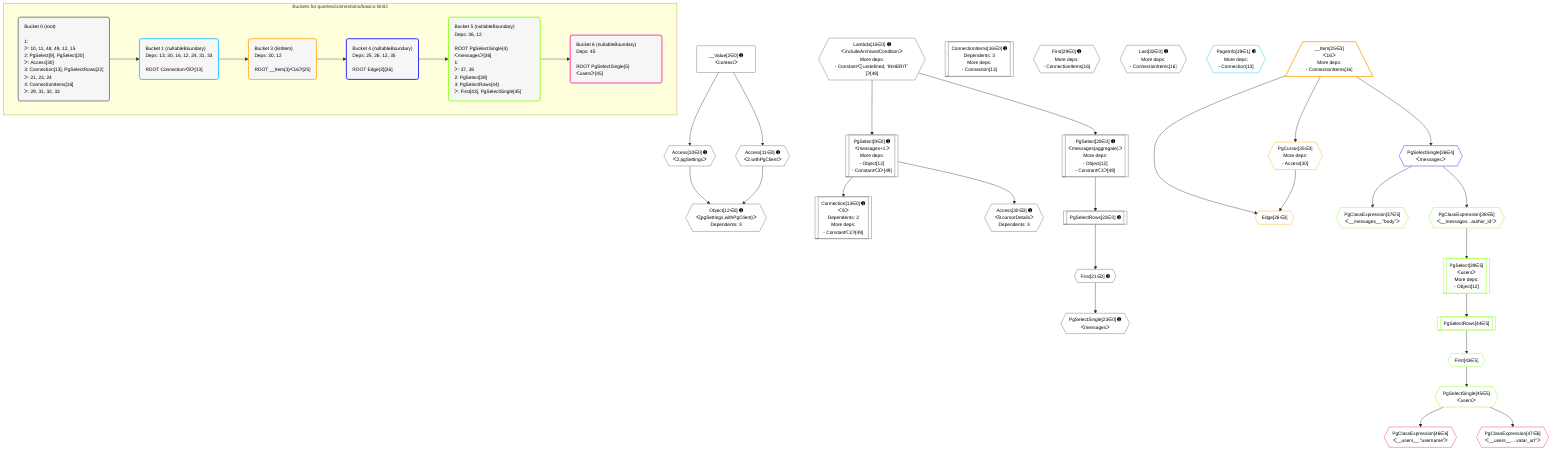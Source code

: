 %%{init: {'themeVariables': { 'fontSize': '12px'}}}%%
graph TD
    classDef path fill:#eee,stroke:#000,color:#000
    classDef plan fill:#fff,stroke-width:1px,color:#000
    classDef itemplan fill:#fff,stroke-width:2px,color:#000
    classDef unbatchedplan fill:#dff,stroke-width:1px,color:#000
    classDef sideeffectplan fill:#fcc,stroke-width:2px,color:#000
    classDef bucket fill:#f6f6f6,color:#000,stroke-width:2px,text-align:left

    subgraph "Buckets for queries/connections/basics-limit3"
    Bucket0("Bucket 0 (root)<br /><br />1: <br />ᐳ: 10, 11, 48, 49, 12, 15<br />2: PgSelect[9], PgSelect[20]<br />ᐳ: Access[30]<br />3: Connection[13], PgSelectRows[22]<br />ᐳ: 21, 23, 24<br />4: ConnectionItems[16]<br />ᐳ: 29, 31, 32, 33"):::bucket
    Bucket1("Bucket 1 (nullableBoundary)<br />Deps: 13, 30, 16, 12, 24, 31, 33<br /><br />ROOT Connectionᐸ9ᐳ[13]"):::bucket
    Bucket3("Bucket 3 (listItem)<br />Deps: 30, 12<br /><br />ROOT __Item{3}ᐸ16ᐳ[25]"):::bucket
    Bucket4("Bucket 4 (nullableBoundary)<br />Deps: 25, 26, 12, 35<br /><br />ROOT Edge{3}[26]"):::bucket
    Bucket5("Bucket 5 (nullableBoundary)<br />Deps: 36, 12<br /><br />ROOT PgSelectSingle{4}ᐸmessagesᐳ[36]<br />1: <br />ᐳ: 37, 38<br />2: PgSelect[39]<br />3: PgSelectRows[44]<br />ᐳ: First[43], PgSelectSingle[45]"):::bucket
    Bucket6("Bucket 6 (nullableBoundary)<br />Deps: 45<br /><br />ROOT PgSelectSingle{5}ᐸusersᐳ[45]"):::bucket
    end
    Bucket0 --> Bucket1
    Bucket1 --> Bucket3
    Bucket3 --> Bucket4
    Bucket4 --> Bucket5
    Bucket5 --> Bucket6

    %% plan dependencies
    PgSelect9[["PgSelect[9∈0] ➊<br />ᐸmessages+1ᐳ<br />More deps:<br />- Object[12]<br />- Constantᐸ3ᐳ[49]"]]:::plan
    Lambda15{{"Lambda[15∈0] ➊<br />ᐸincludeArchivedConditionᐳ<br />More deps:<br />- Constantᐸ[ undefined, 'INHERIT' ]ᐳ[48]"}}:::plan
    Lambda15 --> PgSelect9
    PgSelect20[["PgSelect[20∈0] ➊<br />ᐸmessages(aggregate)ᐳ<br />More deps:<br />- Object[12]<br />- Constantᐸ3ᐳ[49]"]]:::plan
    Lambda15 --> PgSelect20
    Object12{{"Object[12∈0] ➊<br />ᐸ{pgSettings,withPgClient}ᐳ<br />Dependents: 3"}}:::plan
    Access10{{"Access[10∈0] ➊<br />ᐸ2.pgSettingsᐳ"}}:::plan
    Access11{{"Access[11∈0] ➊<br />ᐸ2.withPgClientᐳ"}}:::plan
    Access10 & Access11 --> Object12
    Connection13[["Connection[13∈0] ➊<br />ᐸ9ᐳ<br />Dependents: 2<br />More deps:<br />- Constantᐸ3ᐳ[49]"]]:::plan
    PgSelect9 --> Connection13
    __Value2["__Value[2∈0] ➊<br />ᐸcontextᐳ"]:::plan
    __Value2 --> Access10
    __Value2 --> Access11
    ConnectionItems16[["ConnectionItems[16∈0] ➊<br />Dependents: 3<br />More deps:<br />- Connection[13]"]]:::plan
    First21{{"First[21∈0] ➊"}}:::plan
    PgSelectRows22[["PgSelectRows[22∈0] ➊"]]:::plan
    PgSelectRows22 --> First21
    PgSelect20 --> PgSelectRows22
    PgSelectSingle23{{"PgSelectSingle[23∈0] ➊<br />ᐸmessagesᐳ"}}:::plan
    First21 --> PgSelectSingle23
    First29{{"First[29∈0] ➊<br />More deps:<br />- ConnectionItems[16]"}}:::plan
    Access30{{"Access[30∈0] ➊<br />ᐸ9.cursorDetailsᐳ<br />Dependents: 3"}}:::plan
    PgSelect9 --> Access30
    Last32{{"Last[32∈0] ➊<br />More deps:<br />- ConnectionItems[16]"}}:::plan
    PageInfo19{{"PageInfo[19∈1] ➊<br />More deps:<br />- Connection[13]"}}:::plan
    Edge26{{"Edge[26∈3]"}}:::plan
    __Item25[/"__Item[25∈3]<br />ᐸ16ᐳ<br />More deps:<br />- ConnectionItems[16]"\]:::itemplan
    PgCursor35{{"PgCursor[35∈3]<br />More deps:<br />- Access[30]"}}:::plan
    __Item25 & PgCursor35 --> Edge26
    __Item25 --> PgCursor35
    PgSelectSingle36{{"PgSelectSingle[36∈4]<br />ᐸmessagesᐳ"}}:::plan
    __Item25 --> PgSelectSingle36
    PgSelect39[["PgSelect[39∈5]<br />ᐸusersᐳ<br />More deps:<br />- Object[12]"]]:::plan
    PgClassExpression38{{"PgClassExpression[38∈5]<br />ᐸ__messages...author_id”ᐳ"}}:::plan
    PgClassExpression38 --> PgSelect39
    PgClassExpression37{{"PgClassExpression[37∈5]<br />ᐸ__messages__.”body”ᐳ"}}:::plan
    PgSelectSingle36 --> PgClassExpression37
    PgSelectSingle36 --> PgClassExpression38
    First43{{"First[43∈5]"}}:::plan
    PgSelectRows44[["PgSelectRows[44∈5]"]]:::plan
    PgSelectRows44 --> First43
    PgSelect39 --> PgSelectRows44
    PgSelectSingle45{{"PgSelectSingle[45∈5]<br />ᐸusersᐳ"}}:::plan
    First43 --> PgSelectSingle45
    PgClassExpression46{{"PgClassExpression[46∈6]<br />ᐸ__users__.”username”ᐳ"}}:::plan
    PgSelectSingle45 --> PgClassExpression46
    PgClassExpression47{{"PgClassExpression[47∈6]<br />ᐸ__users__....vatar_url”ᐳ"}}:::plan
    PgSelectSingle45 --> PgClassExpression47

    %% define steps
    classDef bucket0 stroke:#696969
    class Bucket0,__Value2,PgSelect9,Access10,Access11,Object12,Connection13,Lambda15,ConnectionItems16,PgSelect20,First21,PgSelectRows22,PgSelectSingle23,First29,Access30,Last32 bucket0
    classDef bucket1 stroke:#00bfff
    class Bucket1,PageInfo19 bucket1
    classDef bucket3 stroke:#ffa500
    class Bucket3,__Item25,Edge26,PgCursor35 bucket3
    classDef bucket4 stroke:#0000ff
    class Bucket4,PgSelectSingle36 bucket4
    classDef bucket5 stroke:#7fff00
    class Bucket5,PgClassExpression37,PgClassExpression38,PgSelect39,First43,PgSelectRows44,PgSelectSingle45 bucket5
    classDef bucket6 stroke:#ff1493
    class Bucket6,PgClassExpression46,PgClassExpression47 bucket6